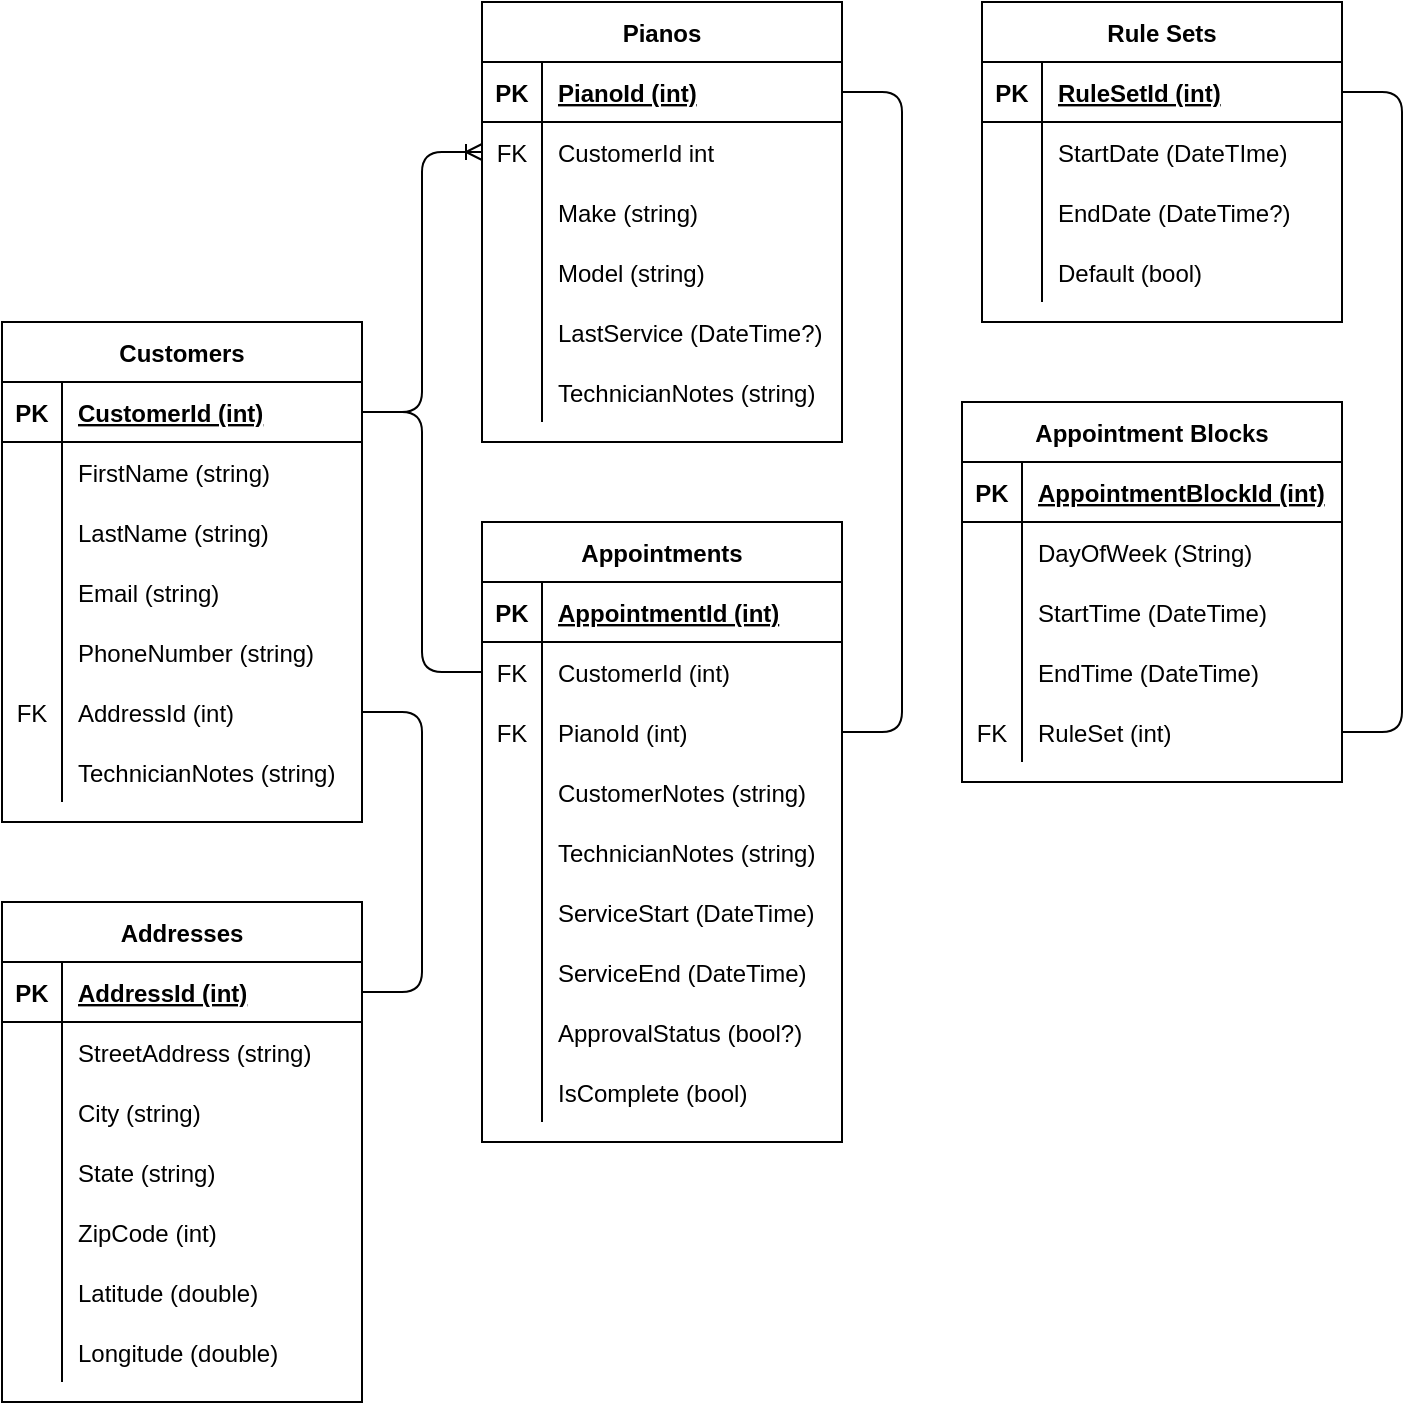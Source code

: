 <mxfile version="13.9.9" type="device"><diagram id="R2lEEEUBdFMjLlhIrx00" name="Page-1"><mxGraphModel dx="794" dy="685" grid="1" gridSize="10" guides="1" tooltips="1" connect="1" arrows="1" fold="1" page="1" pageScale="1" pageWidth="850" pageHeight="1100" math="0" shadow="0" extFonts="Permanent Marker^https://fonts.googleapis.com/css?family=Permanent+Marker"><root><mxCell id="0"/><mxCell id="1" parent="0"/><mxCell id="YcslUVbQqzUGf4OQHe5i-1" value="Customers" style="shape=table;startSize=30;container=1;collapsible=1;childLayout=tableLayout;fixedRows=1;rowLines=0;fontStyle=1;align=center;resizeLast=1;" vertex="1" parent="1"><mxGeometry x="40" y="200" width="180" height="250" as="geometry"/></mxCell><mxCell id="YcslUVbQqzUGf4OQHe5i-2" value="" style="shape=partialRectangle;collapsible=0;dropTarget=0;pointerEvents=0;fillColor=none;top=0;left=0;bottom=1;right=0;points=[[0,0.5],[1,0.5]];portConstraint=eastwest;" vertex="1" parent="YcslUVbQqzUGf4OQHe5i-1"><mxGeometry y="30" width="180" height="30" as="geometry"/></mxCell><mxCell id="YcslUVbQqzUGf4OQHe5i-3" value="PK" style="shape=partialRectangle;connectable=0;fillColor=none;top=0;left=0;bottom=0;right=0;fontStyle=1;overflow=hidden;" vertex="1" parent="YcslUVbQqzUGf4OQHe5i-2"><mxGeometry width="30" height="30" as="geometry"/></mxCell><mxCell id="YcslUVbQqzUGf4OQHe5i-4" value="CustomerId (int)" style="shape=partialRectangle;connectable=0;fillColor=none;top=0;left=0;bottom=0;right=0;align=left;spacingLeft=6;fontStyle=5;overflow=hidden;" vertex="1" parent="YcslUVbQqzUGf4OQHe5i-2"><mxGeometry x="30" width="150" height="30" as="geometry"/></mxCell><mxCell id="YcslUVbQqzUGf4OQHe5i-5" value="" style="shape=partialRectangle;collapsible=0;dropTarget=0;pointerEvents=0;fillColor=none;top=0;left=0;bottom=0;right=0;points=[[0,0.5],[1,0.5]];portConstraint=eastwest;" vertex="1" parent="YcslUVbQqzUGf4OQHe5i-1"><mxGeometry y="60" width="180" height="30" as="geometry"/></mxCell><mxCell id="YcslUVbQqzUGf4OQHe5i-6" value="" style="shape=partialRectangle;connectable=0;fillColor=none;top=0;left=0;bottom=0;right=0;editable=1;overflow=hidden;" vertex="1" parent="YcslUVbQqzUGf4OQHe5i-5"><mxGeometry width="30" height="30" as="geometry"/></mxCell><mxCell id="YcslUVbQqzUGf4OQHe5i-7" value="FirstName (string)" style="shape=partialRectangle;connectable=0;fillColor=none;top=0;left=0;bottom=0;right=0;align=left;spacingLeft=6;overflow=hidden;" vertex="1" parent="YcslUVbQqzUGf4OQHe5i-5"><mxGeometry x="30" width="150" height="30" as="geometry"/></mxCell><mxCell id="YcslUVbQqzUGf4OQHe5i-8" value="" style="shape=partialRectangle;collapsible=0;dropTarget=0;pointerEvents=0;fillColor=none;top=0;left=0;bottom=0;right=0;points=[[0,0.5],[1,0.5]];portConstraint=eastwest;" vertex="1" parent="YcslUVbQqzUGf4OQHe5i-1"><mxGeometry y="90" width="180" height="30" as="geometry"/></mxCell><mxCell id="YcslUVbQqzUGf4OQHe5i-9" value="" style="shape=partialRectangle;connectable=0;fillColor=none;top=0;left=0;bottom=0;right=0;editable=1;overflow=hidden;" vertex="1" parent="YcslUVbQqzUGf4OQHe5i-8"><mxGeometry width="30" height="30" as="geometry"/></mxCell><mxCell id="YcslUVbQqzUGf4OQHe5i-10" value="LastName (string)" style="shape=partialRectangle;connectable=0;fillColor=none;top=0;left=0;bottom=0;right=0;align=left;spacingLeft=6;overflow=hidden;" vertex="1" parent="YcslUVbQqzUGf4OQHe5i-8"><mxGeometry x="30" width="150" height="30" as="geometry"/></mxCell><mxCell id="YcslUVbQqzUGf4OQHe5i-46" value="" style="shape=partialRectangle;collapsible=0;dropTarget=0;pointerEvents=0;fillColor=none;top=0;left=0;bottom=0;right=0;points=[[0,0.5],[1,0.5]];portConstraint=eastwest;" vertex="1" parent="YcslUVbQqzUGf4OQHe5i-1"><mxGeometry y="120" width="180" height="30" as="geometry"/></mxCell><mxCell id="YcslUVbQqzUGf4OQHe5i-47" value="" style="shape=partialRectangle;connectable=0;fillColor=none;top=0;left=0;bottom=0;right=0;editable=1;overflow=hidden;" vertex="1" parent="YcslUVbQqzUGf4OQHe5i-46"><mxGeometry width="30" height="30" as="geometry"/></mxCell><mxCell id="YcslUVbQqzUGf4OQHe5i-48" value="Email (string)" style="shape=partialRectangle;connectable=0;fillColor=none;top=0;left=0;bottom=0;right=0;align=left;spacingLeft=6;overflow=hidden;" vertex="1" parent="YcslUVbQqzUGf4OQHe5i-46"><mxGeometry x="30" width="150" height="30" as="geometry"/></mxCell><mxCell id="YcslUVbQqzUGf4OQHe5i-49" value="" style="shape=partialRectangle;collapsible=0;dropTarget=0;pointerEvents=0;fillColor=none;top=0;left=0;bottom=0;right=0;points=[[0,0.5],[1,0.5]];portConstraint=eastwest;" vertex="1" parent="YcslUVbQqzUGf4OQHe5i-1"><mxGeometry y="150" width="180" height="30" as="geometry"/></mxCell><mxCell id="YcslUVbQqzUGf4OQHe5i-50" value="" style="shape=partialRectangle;connectable=0;fillColor=none;top=0;left=0;bottom=0;right=0;editable=1;overflow=hidden;" vertex="1" parent="YcslUVbQqzUGf4OQHe5i-49"><mxGeometry width="30" height="30" as="geometry"/></mxCell><mxCell id="YcslUVbQqzUGf4OQHe5i-51" value="PhoneNumber (string)" style="shape=partialRectangle;connectable=0;fillColor=none;top=0;left=0;bottom=0;right=0;align=left;spacingLeft=6;overflow=hidden;" vertex="1" parent="YcslUVbQqzUGf4OQHe5i-49"><mxGeometry x="30" width="150" height="30" as="geometry"/></mxCell><mxCell id="YcslUVbQqzUGf4OQHe5i-112" value="" style="shape=partialRectangle;collapsible=0;dropTarget=0;pointerEvents=0;fillColor=none;top=0;left=0;bottom=0;right=0;points=[[0,0.5],[1,0.5]];portConstraint=eastwest;" vertex="1" parent="YcslUVbQqzUGf4OQHe5i-1"><mxGeometry y="180" width="180" height="30" as="geometry"/></mxCell><mxCell id="YcslUVbQqzUGf4OQHe5i-113" value="FK" style="shape=partialRectangle;connectable=0;fillColor=none;top=0;left=0;bottom=0;right=0;editable=1;overflow=hidden;" vertex="1" parent="YcslUVbQqzUGf4OQHe5i-112"><mxGeometry width="30" height="30" as="geometry"/></mxCell><mxCell id="YcslUVbQqzUGf4OQHe5i-114" value="AddressId (int)" style="shape=partialRectangle;connectable=0;fillColor=none;top=0;left=0;bottom=0;right=0;align=left;spacingLeft=6;overflow=hidden;" vertex="1" parent="YcslUVbQqzUGf4OQHe5i-112"><mxGeometry x="30" width="150" height="30" as="geometry"/></mxCell><mxCell id="YcslUVbQqzUGf4OQHe5i-151" value="" style="shape=partialRectangle;collapsible=0;dropTarget=0;pointerEvents=0;fillColor=none;top=0;left=0;bottom=0;right=0;points=[[0,0.5],[1,0.5]];portConstraint=eastwest;" vertex="1" parent="YcslUVbQqzUGf4OQHe5i-1"><mxGeometry y="210" width="180" height="30" as="geometry"/></mxCell><mxCell id="YcslUVbQqzUGf4OQHe5i-152" value="" style="shape=partialRectangle;connectable=0;fillColor=none;top=0;left=0;bottom=0;right=0;editable=1;overflow=hidden;" vertex="1" parent="YcslUVbQqzUGf4OQHe5i-151"><mxGeometry width="30" height="30" as="geometry"/></mxCell><mxCell id="YcslUVbQqzUGf4OQHe5i-153" value="TechnicianNotes (string)" style="shape=partialRectangle;connectable=0;fillColor=none;top=0;left=0;bottom=0;right=0;align=left;spacingLeft=6;overflow=hidden;" vertex="1" parent="YcslUVbQqzUGf4OQHe5i-151"><mxGeometry x="30" width="150" height="30" as="geometry"/></mxCell><mxCell id="YcslUVbQqzUGf4OQHe5i-14" value="Pianos" style="shape=table;startSize=30;container=1;collapsible=1;childLayout=tableLayout;fixedRows=1;rowLines=0;fontStyle=1;align=center;resizeLast=1;" vertex="1" parent="1"><mxGeometry x="280" y="40" width="180" height="220" as="geometry"/></mxCell><mxCell id="YcslUVbQqzUGf4OQHe5i-15" value="" style="shape=partialRectangle;collapsible=0;dropTarget=0;pointerEvents=0;fillColor=none;top=0;left=0;bottom=1;right=0;points=[[0,0.5],[1,0.5]];portConstraint=eastwest;" vertex="1" parent="YcslUVbQqzUGf4OQHe5i-14"><mxGeometry y="30" width="180" height="30" as="geometry"/></mxCell><mxCell id="YcslUVbQqzUGf4OQHe5i-16" value="PK" style="shape=partialRectangle;connectable=0;fillColor=none;top=0;left=0;bottom=0;right=0;fontStyle=1;overflow=hidden;" vertex="1" parent="YcslUVbQqzUGf4OQHe5i-15"><mxGeometry width="30" height="30" as="geometry"/></mxCell><mxCell id="YcslUVbQqzUGf4OQHe5i-17" value="PianoId (int)" style="shape=partialRectangle;connectable=0;fillColor=none;top=0;left=0;bottom=0;right=0;align=left;spacingLeft=6;fontStyle=5;overflow=hidden;" vertex="1" parent="YcslUVbQqzUGf4OQHe5i-15"><mxGeometry x="30" width="150" height="30" as="geometry"/></mxCell><mxCell id="YcslUVbQqzUGf4OQHe5i-141" value="" style="shape=partialRectangle;collapsible=0;dropTarget=0;pointerEvents=0;fillColor=none;top=0;left=0;bottom=0;right=0;points=[[0,0.5],[1,0.5]];portConstraint=eastwest;direction=south;" vertex="1" parent="YcslUVbQqzUGf4OQHe5i-14"><mxGeometry y="60" width="180" height="30" as="geometry"/></mxCell><mxCell id="YcslUVbQqzUGf4OQHe5i-142" value="FK" style="shape=partialRectangle;connectable=0;fillColor=none;top=0;left=0;bottom=0;right=0;editable=1;overflow=hidden;" vertex="1" parent="YcslUVbQqzUGf4OQHe5i-141"><mxGeometry width="30" height="30" as="geometry"/></mxCell><mxCell id="YcslUVbQqzUGf4OQHe5i-143" value="CustomerId int" style="shape=partialRectangle;connectable=0;fillColor=none;top=0;left=0;bottom=0;right=0;align=left;spacingLeft=6;overflow=hidden;" vertex="1" parent="YcslUVbQqzUGf4OQHe5i-141"><mxGeometry x="30" width="150" height="30" as="geometry"/></mxCell><mxCell id="YcslUVbQqzUGf4OQHe5i-18" value="" style="shape=partialRectangle;collapsible=0;dropTarget=0;pointerEvents=0;fillColor=none;top=0;left=0;bottom=0;right=0;points=[[0,0.5],[1,0.5]];portConstraint=eastwest;" vertex="1" parent="YcslUVbQqzUGf4OQHe5i-14"><mxGeometry y="90" width="180" height="30" as="geometry"/></mxCell><mxCell id="YcslUVbQqzUGf4OQHe5i-19" value="" style="shape=partialRectangle;connectable=0;fillColor=none;top=0;left=0;bottom=0;right=0;editable=1;overflow=hidden;" vertex="1" parent="YcslUVbQqzUGf4OQHe5i-18"><mxGeometry width="30" height="30" as="geometry"/></mxCell><mxCell id="YcslUVbQqzUGf4OQHe5i-20" value="Make (string)" style="shape=partialRectangle;connectable=0;fillColor=none;top=0;left=0;bottom=0;right=0;align=left;spacingLeft=6;overflow=hidden;" vertex="1" parent="YcslUVbQqzUGf4OQHe5i-18"><mxGeometry x="30" width="150" height="30" as="geometry"/></mxCell><mxCell id="YcslUVbQqzUGf4OQHe5i-21" value="" style="shape=partialRectangle;collapsible=0;dropTarget=0;pointerEvents=0;fillColor=none;top=0;left=0;bottom=0;right=0;points=[[0,0.5],[1,0.5]];portConstraint=eastwest;" vertex="1" parent="YcslUVbQqzUGf4OQHe5i-14"><mxGeometry y="120" width="180" height="30" as="geometry"/></mxCell><mxCell id="YcslUVbQqzUGf4OQHe5i-22" value="" style="shape=partialRectangle;connectable=0;fillColor=none;top=0;left=0;bottom=0;right=0;editable=1;overflow=hidden;" vertex="1" parent="YcslUVbQqzUGf4OQHe5i-21"><mxGeometry width="30" height="30" as="geometry"/></mxCell><mxCell id="YcslUVbQqzUGf4OQHe5i-23" value="Model (string)" style="shape=partialRectangle;connectable=0;fillColor=none;top=0;left=0;bottom=0;right=0;align=left;spacingLeft=6;overflow=hidden;" vertex="1" parent="YcslUVbQqzUGf4OQHe5i-21"><mxGeometry x="30" width="150" height="30" as="geometry"/></mxCell><mxCell id="YcslUVbQqzUGf4OQHe5i-24" value="" style="shape=partialRectangle;collapsible=0;dropTarget=0;pointerEvents=0;fillColor=none;top=0;left=0;bottom=0;right=0;points=[[0,0.5],[1,0.5]];portConstraint=eastwest;direction=south;" vertex="1" parent="YcslUVbQqzUGf4OQHe5i-14"><mxGeometry y="150" width="180" height="30" as="geometry"/></mxCell><mxCell id="YcslUVbQqzUGf4OQHe5i-25" value="" style="shape=partialRectangle;connectable=0;fillColor=none;top=0;left=0;bottom=0;right=0;editable=1;overflow=hidden;" vertex="1" parent="YcslUVbQqzUGf4OQHe5i-24"><mxGeometry width="30" height="30" as="geometry"/></mxCell><mxCell id="YcslUVbQqzUGf4OQHe5i-26" value="LastService (DateTime?)" style="shape=partialRectangle;connectable=0;fillColor=none;top=0;left=0;bottom=0;right=0;align=left;spacingLeft=6;overflow=hidden;" vertex="1" parent="YcslUVbQqzUGf4OQHe5i-24"><mxGeometry x="30" width="150" height="30" as="geometry"/></mxCell><mxCell id="YcslUVbQqzUGf4OQHe5i-154" value="" style="shape=partialRectangle;collapsible=0;dropTarget=0;pointerEvents=0;fillColor=none;top=0;left=0;bottom=0;right=0;points=[[0,0.5],[1,0.5]];portConstraint=eastwest;direction=south;" vertex="1" parent="YcslUVbQqzUGf4OQHe5i-14"><mxGeometry y="180" width="180" height="30" as="geometry"/></mxCell><mxCell id="YcslUVbQqzUGf4OQHe5i-155" value="" style="shape=partialRectangle;connectable=0;fillColor=none;top=0;left=0;bottom=0;right=0;editable=1;overflow=hidden;" vertex="1" parent="YcslUVbQqzUGf4OQHe5i-154"><mxGeometry width="30" height="30" as="geometry"/></mxCell><mxCell id="YcslUVbQqzUGf4OQHe5i-156" value="TechnicianNotes (string)" style="shape=partialRectangle;connectable=0;fillColor=none;top=0;left=0;bottom=0;right=0;align=left;spacingLeft=6;overflow=hidden;" vertex="1" parent="YcslUVbQqzUGf4OQHe5i-154"><mxGeometry x="30" width="150" height="30" as="geometry"/></mxCell><mxCell id="YcslUVbQqzUGf4OQHe5i-27" value="Appointments" style="shape=table;startSize=30;container=1;collapsible=1;childLayout=tableLayout;fixedRows=1;rowLines=0;fontStyle=1;align=center;resizeLast=1;" vertex="1" parent="1"><mxGeometry x="280" y="300" width="180" height="310" as="geometry"/></mxCell><mxCell id="YcslUVbQqzUGf4OQHe5i-28" value="" style="shape=partialRectangle;collapsible=0;dropTarget=0;pointerEvents=0;fillColor=none;top=0;left=0;bottom=1;right=0;points=[[0,0.5],[1,0.5]];portConstraint=eastwest;" vertex="1" parent="YcslUVbQqzUGf4OQHe5i-27"><mxGeometry y="30" width="180" height="30" as="geometry"/></mxCell><mxCell id="YcslUVbQqzUGf4OQHe5i-29" value="PK" style="shape=partialRectangle;connectable=0;fillColor=none;top=0;left=0;bottom=0;right=0;fontStyle=1;overflow=hidden;" vertex="1" parent="YcslUVbQqzUGf4OQHe5i-28"><mxGeometry width="30" height="30" as="geometry"/></mxCell><mxCell id="YcslUVbQqzUGf4OQHe5i-30" value="AppointmentId (int)" style="shape=partialRectangle;connectable=0;fillColor=none;top=0;left=0;bottom=0;right=0;align=left;spacingLeft=6;fontStyle=5;overflow=hidden;" vertex="1" parent="YcslUVbQqzUGf4OQHe5i-28"><mxGeometry x="30" width="150" height="30" as="geometry"/></mxCell><mxCell id="YcslUVbQqzUGf4OQHe5i-31" value="" style="shape=partialRectangle;collapsible=0;dropTarget=0;pointerEvents=0;fillColor=none;top=0;left=0;bottom=0;right=0;points=[[0,0.5],[1,0.5]];portConstraint=eastwest;" vertex="1" parent="YcslUVbQqzUGf4OQHe5i-27"><mxGeometry y="60" width="180" height="30" as="geometry"/></mxCell><mxCell id="YcslUVbQqzUGf4OQHe5i-32" value="FK" style="shape=partialRectangle;connectable=0;fillColor=none;top=0;left=0;bottom=0;right=0;editable=1;overflow=hidden;" vertex="1" parent="YcslUVbQqzUGf4OQHe5i-31"><mxGeometry width="30" height="30" as="geometry"/></mxCell><mxCell id="YcslUVbQqzUGf4OQHe5i-33" value="CustomerId (int)" style="shape=partialRectangle;connectable=0;fillColor=none;top=0;left=0;bottom=0;right=0;align=left;spacingLeft=6;overflow=hidden;" vertex="1" parent="YcslUVbQqzUGf4OQHe5i-31"><mxGeometry x="30" width="150" height="30" as="geometry"/></mxCell><mxCell id="YcslUVbQqzUGf4OQHe5i-34" value="" style="shape=partialRectangle;collapsible=0;dropTarget=0;pointerEvents=0;fillColor=none;top=0;left=0;bottom=0;right=0;points=[[0,0.5],[1,0.5]];portConstraint=eastwest;" vertex="1" parent="YcslUVbQqzUGf4OQHe5i-27"><mxGeometry y="90" width="180" height="30" as="geometry"/></mxCell><mxCell id="YcslUVbQqzUGf4OQHe5i-35" value="FK" style="shape=partialRectangle;connectable=0;fillColor=none;top=0;left=0;bottom=0;right=0;editable=1;overflow=hidden;" vertex="1" parent="YcslUVbQqzUGf4OQHe5i-34"><mxGeometry width="30" height="30" as="geometry"/></mxCell><mxCell id="YcslUVbQqzUGf4OQHe5i-36" value="PianoId (int)" style="shape=partialRectangle;connectable=0;fillColor=none;top=0;left=0;bottom=0;right=0;align=left;spacingLeft=6;overflow=hidden;" vertex="1" parent="YcslUVbQqzUGf4OQHe5i-34"><mxGeometry x="30" width="150" height="30" as="geometry"/></mxCell><mxCell id="YcslUVbQqzUGf4OQHe5i-37" value="" style="shape=partialRectangle;collapsible=0;dropTarget=0;pointerEvents=0;fillColor=none;top=0;left=0;bottom=0;right=0;points=[[0,0.5],[1,0.5]];portConstraint=eastwest;direction=south;" vertex="1" parent="YcslUVbQqzUGf4OQHe5i-27"><mxGeometry y="120" width="180" height="30" as="geometry"/></mxCell><mxCell id="YcslUVbQqzUGf4OQHe5i-38" value="" style="shape=partialRectangle;connectable=0;fillColor=none;top=0;left=0;bottom=0;right=0;editable=1;overflow=hidden;" vertex="1" parent="YcslUVbQqzUGf4OQHe5i-37"><mxGeometry width="30" height="30" as="geometry"/></mxCell><mxCell id="YcslUVbQqzUGf4OQHe5i-39" value="CustomerNotes (string)" style="shape=partialRectangle;connectable=0;fillColor=none;top=0;left=0;bottom=0;right=0;align=left;spacingLeft=6;overflow=hidden;" vertex="1" parent="YcslUVbQqzUGf4OQHe5i-37"><mxGeometry x="30" width="150" height="30" as="geometry"/></mxCell><mxCell id="YcslUVbQqzUGf4OQHe5i-40" value="" style="shape=partialRectangle;collapsible=0;dropTarget=0;pointerEvents=0;fillColor=none;top=0;left=0;bottom=0;right=0;points=[[0,0.5],[1,0.5]];portConstraint=eastwest;direction=south;" vertex="1" parent="YcslUVbQqzUGf4OQHe5i-27"><mxGeometry y="150" width="180" height="30" as="geometry"/></mxCell><mxCell id="YcslUVbQqzUGf4OQHe5i-41" value="" style="shape=partialRectangle;connectable=0;fillColor=none;top=0;left=0;bottom=0;right=0;editable=1;overflow=hidden;" vertex="1" parent="YcslUVbQqzUGf4OQHe5i-40"><mxGeometry width="30" height="30" as="geometry"/></mxCell><mxCell id="YcslUVbQqzUGf4OQHe5i-42" value="TechnicianNotes (string)" style="shape=partialRectangle;connectable=0;fillColor=none;top=0;left=0;bottom=0;right=0;align=left;spacingLeft=6;overflow=hidden;" vertex="1" parent="YcslUVbQqzUGf4OQHe5i-40"><mxGeometry x="30" width="150" height="30" as="geometry"/></mxCell><mxCell id="YcslUVbQqzUGf4OQHe5i-43" value="" style="shape=partialRectangle;collapsible=0;dropTarget=0;pointerEvents=0;fillColor=none;top=0;left=0;bottom=0;right=0;points=[[0,0.5],[1,0.5]];portConstraint=eastwest;" vertex="1" parent="YcslUVbQqzUGf4OQHe5i-27"><mxGeometry y="180" width="180" height="30" as="geometry"/></mxCell><mxCell id="YcslUVbQqzUGf4OQHe5i-44" value="" style="shape=partialRectangle;connectable=0;fillColor=none;top=0;left=0;bottom=0;right=0;editable=1;overflow=hidden;" vertex="1" parent="YcslUVbQqzUGf4OQHe5i-43"><mxGeometry width="30" height="30" as="geometry"/></mxCell><mxCell id="YcslUVbQqzUGf4OQHe5i-45" value="ServiceStart (DateTime)" style="shape=partialRectangle;connectable=0;fillColor=none;top=0;left=0;bottom=0;right=0;align=left;spacingLeft=6;overflow=hidden;" vertex="1" parent="YcslUVbQqzUGf4OQHe5i-43"><mxGeometry x="30" width="150" height="30" as="geometry"/></mxCell><mxCell id="YcslUVbQqzUGf4OQHe5i-124" value="" style="shape=partialRectangle;collapsible=0;dropTarget=0;pointerEvents=0;fillColor=none;top=0;left=0;bottom=0;right=0;points=[[0,0.5],[1,0.5]];portConstraint=eastwest;" vertex="1" parent="YcslUVbQqzUGf4OQHe5i-27"><mxGeometry y="210" width="180" height="30" as="geometry"/></mxCell><mxCell id="YcslUVbQqzUGf4OQHe5i-125" value="" style="shape=partialRectangle;connectable=0;fillColor=none;top=0;left=0;bottom=0;right=0;editable=1;overflow=hidden;" vertex="1" parent="YcslUVbQqzUGf4OQHe5i-124"><mxGeometry width="30" height="30" as="geometry"/></mxCell><mxCell id="YcslUVbQqzUGf4OQHe5i-126" value="ServiceEnd (DateTime)" style="shape=partialRectangle;connectable=0;fillColor=none;top=0;left=0;bottom=0;right=0;align=left;spacingLeft=6;overflow=hidden;" vertex="1" parent="YcslUVbQqzUGf4OQHe5i-124"><mxGeometry x="30" width="150" height="30" as="geometry"/></mxCell><mxCell id="YcslUVbQqzUGf4OQHe5i-127" value="" style="shape=partialRectangle;collapsible=0;dropTarget=0;pointerEvents=0;fillColor=none;top=0;left=0;bottom=0;right=0;points=[[0,0.5],[1,0.5]];portConstraint=eastwest;" vertex="1" parent="YcslUVbQqzUGf4OQHe5i-27"><mxGeometry y="240" width="180" height="30" as="geometry"/></mxCell><mxCell id="YcslUVbQqzUGf4OQHe5i-128" value="" style="shape=partialRectangle;connectable=0;fillColor=none;top=0;left=0;bottom=0;right=0;editable=1;overflow=hidden;" vertex="1" parent="YcslUVbQqzUGf4OQHe5i-127"><mxGeometry width="30" height="30" as="geometry"/></mxCell><mxCell id="YcslUVbQqzUGf4OQHe5i-129" value="ApprovalStatus (bool?)" style="shape=partialRectangle;connectable=0;fillColor=none;top=0;left=0;bottom=0;right=0;align=left;spacingLeft=6;overflow=hidden;" vertex="1" parent="YcslUVbQqzUGf4OQHe5i-127"><mxGeometry x="30" width="150" height="30" as="geometry"/></mxCell><mxCell id="YcslUVbQqzUGf4OQHe5i-130" value="" style="shape=partialRectangle;collapsible=0;dropTarget=0;pointerEvents=0;fillColor=none;top=0;left=0;bottom=0;right=0;points=[[0,0.5],[1,0.5]];portConstraint=eastwest;" vertex="1" parent="YcslUVbQqzUGf4OQHe5i-27"><mxGeometry y="270" width="180" height="30" as="geometry"/></mxCell><mxCell id="YcslUVbQqzUGf4OQHe5i-131" value="" style="shape=partialRectangle;connectable=0;fillColor=none;top=0;left=0;bottom=0;right=0;editable=1;overflow=hidden;" vertex="1" parent="YcslUVbQqzUGf4OQHe5i-130"><mxGeometry width="30" height="30" as="geometry"/></mxCell><mxCell id="YcslUVbQqzUGf4OQHe5i-132" value="IsComplete (bool)" style="shape=partialRectangle;connectable=0;fillColor=none;top=0;left=0;bottom=0;right=0;align=left;spacingLeft=6;overflow=hidden;" vertex="1" parent="YcslUVbQqzUGf4OQHe5i-130"><mxGeometry x="30" width="150" height="30" as="geometry"/></mxCell><mxCell id="YcslUVbQqzUGf4OQHe5i-52" value="Rule Sets" style="shape=table;startSize=30;container=1;collapsible=1;childLayout=tableLayout;fixedRows=1;rowLines=0;fontStyle=1;align=center;resizeLast=1;" vertex="1" parent="1"><mxGeometry x="530" y="40" width="180" height="160" as="geometry"/></mxCell><mxCell id="YcslUVbQqzUGf4OQHe5i-53" value="" style="shape=partialRectangle;collapsible=0;dropTarget=0;pointerEvents=0;fillColor=none;top=0;left=0;bottom=1;right=0;points=[[0,0.5],[1,0.5]];portConstraint=eastwest;" vertex="1" parent="YcslUVbQqzUGf4OQHe5i-52"><mxGeometry y="30" width="180" height="30" as="geometry"/></mxCell><mxCell id="YcslUVbQqzUGf4OQHe5i-54" value="PK" style="shape=partialRectangle;connectable=0;fillColor=none;top=0;left=0;bottom=0;right=0;fontStyle=1;overflow=hidden;" vertex="1" parent="YcslUVbQqzUGf4OQHe5i-53"><mxGeometry width="30" height="30" as="geometry"/></mxCell><mxCell id="YcslUVbQqzUGf4OQHe5i-55" value="RuleSetId (int)" style="shape=partialRectangle;connectable=0;fillColor=none;top=0;left=0;bottom=0;right=0;align=left;spacingLeft=6;fontStyle=5;overflow=hidden;" vertex="1" parent="YcslUVbQqzUGf4OQHe5i-53"><mxGeometry x="30" width="150" height="30" as="geometry"/></mxCell><mxCell id="YcslUVbQqzUGf4OQHe5i-59" value="" style="shape=partialRectangle;collapsible=0;dropTarget=0;pointerEvents=0;fillColor=none;top=0;left=0;bottom=0;right=0;points=[[0,0.5],[1,0.5]];portConstraint=eastwest;" vertex="1" parent="YcslUVbQqzUGf4OQHe5i-52"><mxGeometry y="60" width="180" height="30" as="geometry"/></mxCell><mxCell id="YcslUVbQqzUGf4OQHe5i-60" value="" style="shape=partialRectangle;connectable=0;fillColor=none;top=0;left=0;bottom=0;right=0;editable=1;overflow=hidden;" vertex="1" parent="YcslUVbQqzUGf4OQHe5i-59"><mxGeometry width="30" height="30" as="geometry"/></mxCell><mxCell id="YcslUVbQqzUGf4OQHe5i-61" value="StartDate (DateTIme)" style="shape=partialRectangle;connectable=0;fillColor=none;top=0;left=0;bottom=0;right=0;align=left;spacingLeft=6;overflow=hidden;" vertex="1" parent="YcslUVbQqzUGf4OQHe5i-59"><mxGeometry x="30" width="150" height="30" as="geometry"/></mxCell><mxCell id="YcslUVbQqzUGf4OQHe5i-121" value="" style="shape=partialRectangle;collapsible=0;dropTarget=0;pointerEvents=0;fillColor=none;top=0;left=0;bottom=0;right=0;points=[[0,0.5],[1,0.5]];portConstraint=eastwest;" vertex="1" parent="YcslUVbQqzUGf4OQHe5i-52"><mxGeometry y="90" width="180" height="30" as="geometry"/></mxCell><mxCell id="YcslUVbQqzUGf4OQHe5i-122" value="" style="shape=partialRectangle;connectable=0;fillColor=none;top=0;left=0;bottom=0;right=0;editable=1;overflow=hidden;" vertex="1" parent="YcslUVbQqzUGf4OQHe5i-121"><mxGeometry width="30" height="30" as="geometry"/></mxCell><mxCell id="YcslUVbQqzUGf4OQHe5i-123" value="EndDate (DateTime?)" style="shape=partialRectangle;connectable=0;fillColor=none;top=0;left=0;bottom=0;right=0;align=left;spacingLeft=6;overflow=hidden;" vertex="1" parent="YcslUVbQqzUGf4OQHe5i-121"><mxGeometry x="30" width="150" height="30" as="geometry"/></mxCell><mxCell id="YcslUVbQqzUGf4OQHe5i-133" value="" style="shape=partialRectangle;collapsible=0;dropTarget=0;pointerEvents=0;fillColor=none;top=0;left=0;bottom=0;right=0;points=[[0,0.5],[1,0.5]];portConstraint=eastwest;" vertex="1" parent="YcslUVbQqzUGf4OQHe5i-52"><mxGeometry y="120" width="180" height="30" as="geometry"/></mxCell><mxCell id="YcslUVbQqzUGf4OQHe5i-134" value="" style="shape=partialRectangle;connectable=0;fillColor=none;top=0;left=0;bottom=0;right=0;editable=1;overflow=hidden;" vertex="1" parent="YcslUVbQqzUGf4OQHe5i-133"><mxGeometry width="30" height="30" as="geometry"/></mxCell><mxCell id="YcslUVbQqzUGf4OQHe5i-135" value="Default (bool)" style="shape=partialRectangle;connectable=0;fillColor=none;top=0;left=0;bottom=0;right=0;align=left;spacingLeft=6;overflow=hidden;" vertex="1" parent="YcslUVbQqzUGf4OQHe5i-133"><mxGeometry x="30" width="150" height="30" as="geometry"/></mxCell><mxCell id="YcslUVbQqzUGf4OQHe5i-65" value="Appointment Blocks" style="shape=table;startSize=30;container=1;collapsible=1;childLayout=tableLayout;fixedRows=1;rowLines=0;fontStyle=1;align=center;resizeLast=1;" vertex="1" parent="1"><mxGeometry x="520" y="240" width="190" height="190" as="geometry"/></mxCell><mxCell id="YcslUVbQqzUGf4OQHe5i-66" value="" style="shape=partialRectangle;collapsible=0;dropTarget=0;pointerEvents=0;fillColor=none;top=0;left=0;bottom=1;right=0;points=[[0,0.5],[1,0.5]];portConstraint=eastwest;" vertex="1" parent="YcslUVbQqzUGf4OQHe5i-65"><mxGeometry y="30" width="190" height="30" as="geometry"/></mxCell><mxCell id="YcslUVbQqzUGf4OQHe5i-67" value="PK" style="shape=partialRectangle;connectable=0;fillColor=none;top=0;left=0;bottom=0;right=0;fontStyle=1;overflow=hidden;" vertex="1" parent="YcslUVbQqzUGf4OQHe5i-66"><mxGeometry width="30" height="30" as="geometry"/></mxCell><mxCell id="YcslUVbQqzUGf4OQHe5i-68" value="AppointmentBlockId (int)" style="shape=partialRectangle;connectable=0;fillColor=none;top=0;left=0;bottom=0;right=0;align=left;spacingLeft=6;fontStyle=5;overflow=hidden;" vertex="1" parent="YcslUVbQqzUGf4OQHe5i-66"><mxGeometry x="30" width="160" height="30" as="geometry"/></mxCell><mxCell id="YcslUVbQqzUGf4OQHe5i-69" value="" style="shape=partialRectangle;collapsible=0;dropTarget=0;pointerEvents=0;fillColor=none;top=0;left=0;bottom=0;right=0;points=[[0,0.5],[1,0.5]];portConstraint=eastwest;" vertex="1" parent="YcslUVbQqzUGf4OQHe5i-65"><mxGeometry y="60" width="190" height="30" as="geometry"/></mxCell><mxCell id="YcslUVbQqzUGf4OQHe5i-70" value="" style="shape=partialRectangle;connectable=0;fillColor=none;top=0;left=0;bottom=0;right=0;editable=1;overflow=hidden;" vertex="1" parent="YcslUVbQqzUGf4OQHe5i-69"><mxGeometry width="30" height="30" as="geometry"/></mxCell><mxCell id="YcslUVbQqzUGf4OQHe5i-71" value="DayOfWeek (String)" style="shape=partialRectangle;connectable=0;fillColor=none;top=0;left=0;bottom=0;right=0;align=left;spacingLeft=6;overflow=hidden;" vertex="1" parent="YcslUVbQqzUGf4OQHe5i-69"><mxGeometry x="30" width="160" height="30" as="geometry"/></mxCell><mxCell id="YcslUVbQqzUGf4OQHe5i-72" value="" style="shape=partialRectangle;collapsible=0;dropTarget=0;pointerEvents=0;fillColor=none;top=0;left=0;bottom=0;right=0;points=[[0,0.5],[1,0.5]];portConstraint=eastwest;" vertex="1" parent="YcslUVbQqzUGf4OQHe5i-65"><mxGeometry y="90" width="190" height="30" as="geometry"/></mxCell><mxCell id="YcslUVbQqzUGf4OQHe5i-73" value="" style="shape=partialRectangle;connectable=0;fillColor=none;top=0;left=0;bottom=0;right=0;editable=1;overflow=hidden;" vertex="1" parent="YcslUVbQqzUGf4OQHe5i-72"><mxGeometry width="30" height="30" as="geometry"/></mxCell><mxCell id="YcslUVbQqzUGf4OQHe5i-74" value="StartTime (DateTime)" style="shape=partialRectangle;connectable=0;fillColor=none;top=0;left=0;bottom=0;right=0;align=left;spacingLeft=6;overflow=hidden;" vertex="1" parent="YcslUVbQqzUGf4OQHe5i-72"><mxGeometry x="30" width="160" height="30" as="geometry"/></mxCell><mxCell id="YcslUVbQqzUGf4OQHe5i-75" value="" style="shape=partialRectangle;collapsible=0;dropTarget=0;pointerEvents=0;fillColor=none;top=0;left=0;bottom=0;right=0;points=[[0,0.5],[1,0.5]];portConstraint=eastwest;" vertex="1" parent="YcslUVbQqzUGf4OQHe5i-65"><mxGeometry y="120" width="190" height="30" as="geometry"/></mxCell><mxCell id="YcslUVbQqzUGf4OQHe5i-76" value="" style="shape=partialRectangle;connectable=0;fillColor=none;top=0;left=0;bottom=0;right=0;editable=1;overflow=hidden;" vertex="1" parent="YcslUVbQqzUGf4OQHe5i-75"><mxGeometry width="30" height="30" as="geometry"/></mxCell><mxCell id="YcslUVbQqzUGf4OQHe5i-77" value="EndTime (DateTime)" style="shape=partialRectangle;connectable=0;fillColor=none;top=0;left=0;bottom=0;right=0;align=left;spacingLeft=6;overflow=hidden;" vertex="1" parent="YcslUVbQqzUGf4OQHe5i-75"><mxGeometry x="30" width="160" height="30" as="geometry"/></mxCell><mxCell id="YcslUVbQqzUGf4OQHe5i-81" value="" style="shape=partialRectangle;collapsible=0;dropTarget=0;pointerEvents=0;fillColor=none;top=0;left=0;bottom=0;right=0;points=[[0,0.5],[1,0.5]];portConstraint=eastwest;" vertex="1" parent="YcslUVbQqzUGf4OQHe5i-65"><mxGeometry y="150" width="190" height="30" as="geometry"/></mxCell><mxCell id="YcslUVbQqzUGf4OQHe5i-82" value="FK" style="shape=partialRectangle;connectable=0;fillColor=none;top=0;left=0;bottom=0;right=0;editable=1;overflow=hidden;" vertex="1" parent="YcslUVbQqzUGf4OQHe5i-81"><mxGeometry width="30" height="30" as="geometry"/></mxCell><mxCell id="YcslUVbQqzUGf4OQHe5i-83" value="RuleSet (int)" style="shape=partialRectangle;connectable=0;fillColor=none;top=0;left=0;bottom=0;right=0;align=left;spacingLeft=6;overflow=hidden;" vertex="1" parent="YcslUVbQqzUGf4OQHe5i-81"><mxGeometry x="30" width="160" height="30" as="geometry"/></mxCell><mxCell id="YcslUVbQqzUGf4OQHe5i-90" value="Addresses" style="shape=table;startSize=30;container=1;collapsible=1;childLayout=tableLayout;fixedRows=1;rowLines=0;fontStyle=1;align=center;resizeLast=1;" vertex="1" parent="1"><mxGeometry x="40" y="490" width="180" height="250" as="geometry"/></mxCell><mxCell id="YcslUVbQqzUGf4OQHe5i-91" value="" style="shape=partialRectangle;collapsible=0;dropTarget=0;pointerEvents=0;fillColor=none;top=0;left=0;bottom=1;right=0;points=[[0,0.5],[1,0.5]];portConstraint=eastwest;" vertex="1" parent="YcslUVbQqzUGf4OQHe5i-90"><mxGeometry y="30" width="180" height="30" as="geometry"/></mxCell><mxCell id="YcslUVbQqzUGf4OQHe5i-92" value="PK" style="shape=partialRectangle;connectable=0;fillColor=none;top=0;left=0;bottom=0;right=0;fontStyle=1;overflow=hidden;" vertex="1" parent="YcslUVbQqzUGf4OQHe5i-91"><mxGeometry width="30" height="30" as="geometry"/></mxCell><mxCell id="YcslUVbQqzUGf4OQHe5i-93" value="AddressId (int)" style="shape=partialRectangle;connectable=0;fillColor=none;top=0;left=0;bottom=0;right=0;align=left;spacingLeft=6;fontStyle=5;overflow=hidden;" vertex="1" parent="YcslUVbQqzUGf4OQHe5i-91"><mxGeometry x="30" width="150" height="30" as="geometry"/></mxCell><mxCell id="YcslUVbQqzUGf4OQHe5i-94" value="" style="shape=partialRectangle;collapsible=0;dropTarget=0;pointerEvents=0;fillColor=none;top=0;left=0;bottom=0;right=0;points=[[0,0.5],[1,0.5]];portConstraint=eastwest;" vertex="1" parent="YcslUVbQqzUGf4OQHe5i-90"><mxGeometry y="60" width="180" height="30" as="geometry"/></mxCell><mxCell id="YcslUVbQqzUGf4OQHe5i-95" value="" style="shape=partialRectangle;connectable=0;fillColor=none;top=0;left=0;bottom=0;right=0;editable=1;overflow=hidden;" vertex="1" parent="YcslUVbQqzUGf4OQHe5i-94"><mxGeometry width="30" height="30" as="geometry"/></mxCell><mxCell id="YcslUVbQqzUGf4OQHe5i-96" value="StreetAddress (string)" style="shape=partialRectangle;connectable=0;fillColor=none;top=0;left=0;bottom=0;right=0;align=left;spacingLeft=6;overflow=hidden;" vertex="1" parent="YcslUVbQqzUGf4OQHe5i-94"><mxGeometry x="30" width="150" height="30" as="geometry"/></mxCell><mxCell id="YcslUVbQqzUGf4OQHe5i-97" value="" style="shape=partialRectangle;collapsible=0;dropTarget=0;pointerEvents=0;fillColor=none;top=0;left=0;bottom=0;right=0;points=[[0,0.5],[1,0.5]];portConstraint=eastwest;" vertex="1" parent="YcslUVbQqzUGf4OQHe5i-90"><mxGeometry y="90" width="180" height="30" as="geometry"/></mxCell><mxCell id="YcslUVbQqzUGf4OQHe5i-98" value="" style="shape=partialRectangle;connectable=0;fillColor=none;top=0;left=0;bottom=0;right=0;editable=1;overflow=hidden;" vertex="1" parent="YcslUVbQqzUGf4OQHe5i-97"><mxGeometry width="30" height="30" as="geometry"/></mxCell><mxCell id="YcslUVbQqzUGf4OQHe5i-99" value="City (string)" style="shape=partialRectangle;connectable=0;fillColor=none;top=0;left=0;bottom=0;right=0;align=left;spacingLeft=6;overflow=hidden;" vertex="1" parent="YcslUVbQqzUGf4OQHe5i-97"><mxGeometry x="30" width="150" height="30" as="geometry"/></mxCell><mxCell id="YcslUVbQqzUGf4OQHe5i-100" value="" style="shape=partialRectangle;collapsible=0;dropTarget=0;pointerEvents=0;fillColor=none;top=0;left=0;bottom=0;right=0;points=[[0,0.5],[1,0.5]];portConstraint=eastwest;" vertex="1" parent="YcslUVbQqzUGf4OQHe5i-90"><mxGeometry y="120" width="180" height="30" as="geometry"/></mxCell><mxCell id="YcslUVbQqzUGf4OQHe5i-101" value="" style="shape=partialRectangle;connectable=0;fillColor=none;top=0;left=0;bottom=0;right=0;editable=1;overflow=hidden;" vertex="1" parent="YcslUVbQqzUGf4OQHe5i-100"><mxGeometry width="30" height="30" as="geometry"/></mxCell><mxCell id="YcslUVbQqzUGf4OQHe5i-102" value="State (string)" style="shape=partialRectangle;connectable=0;fillColor=none;top=0;left=0;bottom=0;right=0;align=left;spacingLeft=6;overflow=hidden;" vertex="1" parent="YcslUVbQqzUGf4OQHe5i-100"><mxGeometry x="30" width="150" height="30" as="geometry"/></mxCell><mxCell id="YcslUVbQqzUGf4OQHe5i-103" value="" style="shape=partialRectangle;collapsible=0;dropTarget=0;pointerEvents=0;fillColor=none;top=0;left=0;bottom=0;right=0;points=[[0,0.5],[1,0.5]];portConstraint=eastwest;" vertex="1" parent="YcslUVbQqzUGf4OQHe5i-90"><mxGeometry y="150" width="180" height="30" as="geometry"/></mxCell><mxCell id="YcslUVbQqzUGf4OQHe5i-104" value="" style="shape=partialRectangle;connectable=0;fillColor=none;top=0;left=0;bottom=0;right=0;editable=1;overflow=hidden;" vertex="1" parent="YcslUVbQqzUGf4OQHe5i-103"><mxGeometry width="30" height="30" as="geometry"/></mxCell><mxCell id="YcslUVbQqzUGf4OQHe5i-105" value="ZipCode (int)" style="shape=partialRectangle;connectable=0;fillColor=none;top=0;left=0;bottom=0;right=0;align=left;spacingLeft=6;overflow=hidden;" vertex="1" parent="YcslUVbQqzUGf4OQHe5i-103"><mxGeometry x="30" width="150" height="30" as="geometry"/></mxCell><mxCell id="YcslUVbQqzUGf4OQHe5i-106" value="" style="shape=partialRectangle;collapsible=0;dropTarget=0;pointerEvents=0;fillColor=none;top=0;left=0;bottom=0;right=0;points=[[0,0.5],[1,0.5]];portConstraint=eastwest;" vertex="1" parent="YcslUVbQqzUGf4OQHe5i-90"><mxGeometry y="180" width="180" height="30" as="geometry"/></mxCell><mxCell id="YcslUVbQqzUGf4OQHe5i-107" value="" style="shape=partialRectangle;connectable=0;fillColor=none;top=0;left=0;bottom=0;right=0;editable=1;overflow=hidden;" vertex="1" parent="YcslUVbQqzUGf4OQHe5i-106"><mxGeometry width="30" height="30" as="geometry"/></mxCell><mxCell id="YcslUVbQqzUGf4OQHe5i-108" value="Latitude (double)" style="shape=partialRectangle;connectable=0;fillColor=none;top=0;left=0;bottom=0;right=0;align=left;spacingLeft=6;overflow=hidden;" vertex="1" parent="YcslUVbQqzUGf4OQHe5i-106"><mxGeometry x="30" width="150" height="30" as="geometry"/></mxCell><mxCell id="YcslUVbQqzUGf4OQHe5i-109" value="" style="shape=partialRectangle;collapsible=0;dropTarget=0;pointerEvents=0;fillColor=none;top=0;left=0;bottom=0;right=0;points=[[0,0.5],[1,0.5]];portConstraint=eastwest;" vertex="1" parent="YcslUVbQqzUGf4OQHe5i-90"><mxGeometry y="210" width="180" height="30" as="geometry"/></mxCell><mxCell id="YcslUVbQqzUGf4OQHe5i-110" value="" style="shape=partialRectangle;connectable=0;fillColor=none;top=0;left=0;bottom=0;right=0;editable=1;overflow=hidden;" vertex="1" parent="YcslUVbQqzUGf4OQHe5i-109"><mxGeometry width="30" height="30" as="geometry"/></mxCell><mxCell id="YcslUVbQqzUGf4OQHe5i-111" value="Longitude (double)" style="shape=partialRectangle;connectable=0;fillColor=none;top=0;left=0;bottom=0;right=0;align=left;spacingLeft=6;overflow=hidden;" vertex="1" parent="YcslUVbQqzUGf4OQHe5i-109"><mxGeometry x="30" width="150" height="30" as="geometry"/></mxCell><mxCell id="YcslUVbQqzUGf4OQHe5i-145" value="" style="edgeStyle=entityRelationEdgeStyle;fontSize=12;html=1;endArrow=ERoneToMany;exitX=1;exitY=0.5;exitDx=0;exitDy=0;" edge="1" parent="1" source="YcslUVbQqzUGf4OQHe5i-2" target="YcslUVbQqzUGf4OQHe5i-141"><mxGeometry width="100" height="100" relative="1" as="geometry"><mxPoint x="290" y="370" as="sourcePoint"/><mxPoint x="390" y="270" as="targetPoint"/></mxGeometry></mxCell><mxCell id="YcslUVbQqzUGf4OQHe5i-147" value="" style="edgeStyle=entityRelationEdgeStyle;fontSize=12;html=1;endArrow=none;endFill=0;entryX=1;entryY=0.5;entryDx=0;entryDy=0;exitX=1;exitY=0.5;exitDx=0;exitDy=0;" edge="1" parent="1" source="YcslUVbQqzUGf4OQHe5i-15" target="YcslUVbQqzUGf4OQHe5i-34"><mxGeometry width="100" height="100" relative="1" as="geometry"><mxPoint x="480" y="180" as="sourcePoint"/><mxPoint x="540" y="260" as="targetPoint"/></mxGeometry></mxCell><mxCell id="YcslUVbQqzUGf4OQHe5i-148" value="" style="endArrow=none;html=1;exitX=1;exitY=0.5;exitDx=0;exitDy=0;edgeStyle=entityRelationEdgeStyle;rounded=1;" edge="1" parent="1" source="YcslUVbQqzUGf4OQHe5i-112" target="YcslUVbQqzUGf4OQHe5i-91"><mxGeometry relative="1" as="geometry"><mxPoint x="260" y="360" as="sourcePoint"/><mxPoint x="420" y="360" as="targetPoint"/></mxGeometry></mxCell><mxCell id="YcslUVbQqzUGf4OQHe5i-149" value="" style="endArrow=none;html=1;rounded=1;exitX=1;exitY=0.5;exitDx=0;exitDy=0;entryX=0;entryY=0.5;entryDx=0;entryDy=0;edgeStyle=entityRelationEdgeStyle;" edge="1" parent="1" source="YcslUVbQqzUGf4OQHe5i-2" target="YcslUVbQqzUGf4OQHe5i-31"><mxGeometry relative="1" as="geometry"><mxPoint x="260" y="360" as="sourcePoint"/><mxPoint x="420" y="360" as="targetPoint"/></mxGeometry></mxCell><mxCell id="YcslUVbQqzUGf4OQHe5i-150" value="" style="endArrow=none;html=1;rounded=1;exitX=1;exitY=0.5;exitDx=0;exitDy=0;entryX=1;entryY=0.5;entryDx=0;entryDy=0;edgeStyle=entityRelationEdgeStyle;" edge="1" parent="1" source="YcslUVbQqzUGf4OQHe5i-53" target="YcslUVbQqzUGf4OQHe5i-81"><mxGeometry relative="1" as="geometry"><mxPoint x="380" y="360" as="sourcePoint"/><mxPoint x="540" y="360" as="targetPoint"/></mxGeometry></mxCell></root></mxGraphModel></diagram></mxfile>